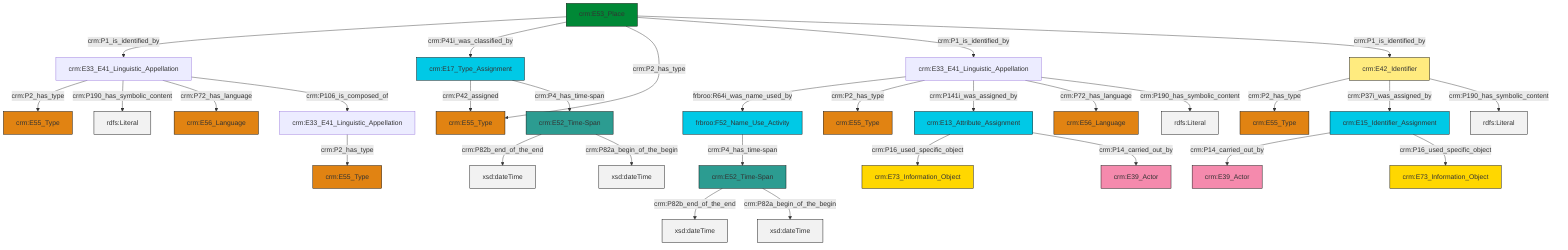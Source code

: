 graph TD
classDef Literal fill:#f2f2f2,stroke:#000000;
classDef CRM_Entity fill:#FFFFFF,stroke:#000000;
classDef Temporal_Entity fill:#00C9E6, stroke:#000000;
classDef Type fill:#E18312, stroke:#000000;
classDef Time-Span fill:#2C9C91, stroke:#000000;
classDef Appellation fill:#FFEB7F, stroke:#000000;
classDef Place fill:#008836, stroke:#000000;
classDef Persistent_Item fill:#B266B2, stroke:#000000;
classDef Conceptual_Object fill:#FFD700, stroke:#000000;
classDef Physical_Thing fill:#D2B48C, stroke:#000000;
classDef Actor fill:#f58aad, stroke:#000000;
classDef PC_Classes fill:#4ce600, stroke:#000000;
classDef Multi fill:#cccccc,stroke:#000000;

0["crm:E52_Time-Span"]:::Time-Span -->|crm:P82b_end_of_the_end| 1[xsd:dateTime]:::Literal
4["crm:E42_Identifier"]:::Appellation -->|crm:P2_has_type| 8["crm:E55_Type"]:::Type
9["crm:E33_E41_Linguistic_Appellation"]:::Default -->|frbroo:R64i_was_name_used_by| 10["frbroo:F52_Name_Use_Activity"]:::Temporal_Entity
11["crm:E33_E41_Linguistic_Appellation"]:::Default -->|crm:P2_has_type| 2["crm:E55_Type"]:::Type
10["frbroo:F52_Name_Use_Activity"]:::Temporal_Entity -->|crm:P4_has_time-span| 0["crm:E52_Time-Span"]:::Time-Span
15["crm:E53_Place"]:::Place -->|crm:P1_is_identified_by| 11["crm:E33_E41_Linguistic_Appellation"]:::Default
11["crm:E33_E41_Linguistic_Appellation"]:::Default -->|crm:P190_has_symbolic_content| 25[rdfs:Literal]:::Literal
15["crm:E53_Place"]:::Place -->|crm:P41i_was_classified_by| 26["crm:E17_Type_Assignment"]:::Temporal_Entity
27["crm:E15_Identifier_Assignment"]:::Temporal_Entity -->|crm:P14_carried_out_by| 23["crm:E39_Actor"]:::Actor
31["crm:E13_Attribute_Assignment"]:::Temporal_Entity -->|crm:P16_used_specific_object| 32["crm:E73_Information_Object"]:::Conceptual_Object
11["crm:E33_E41_Linguistic_Appellation"]:::Default -->|crm:P72_has_language| 13["crm:E56_Language"]:::Type
15["crm:E53_Place"]:::Place -->|crm:P2_has_type| 29["crm:E55_Type"]:::Type
33["crm:E33_E41_Linguistic_Appellation"]:::Default -->|crm:P2_has_type| 6["crm:E55_Type"]:::Type
4["crm:E42_Identifier"]:::Appellation -->|crm:P37i_was_assigned_by| 27["crm:E15_Identifier_Assignment"]:::Temporal_Entity
11["crm:E33_E41_Linguistic_Appellation"]:::Default -->|crm:P106_is_composed_of| 33["crm:E33_E41_Linguistic_Appellation"]:::Default
31["crm:E13_Attribute_Assignment"]:::Temporal_Entity -->|crm:P14_carried_out_by| 16["crm:E39_Actor"]:::Actor
39["crm:E52_Time-Span"]:::Time-Span -->|crm:P82b_end_of_the_end| 40[xsd:dateTime]:::Literal
9["crm:E33_E41_Linguistic_Appellation"]:::Default -->|crm:P2_has_type| 18["crm:E55_Type"]:::Type
0["crm:E52_Time-Span"]:::Time-Span -->|crm:P82a_begin_of_the_begin| 43[xsd:dateTime]:::Literal
9["crm:E33_E41_Linguistic_Appellation"]:::Default -->|crm:P141i_was_assigned_by| 31["crm:E13_Attribute_Assignment"]:::Temporal_Entity
9["crm:E33_E41_Linguistic_Appellation"]:::Default -->|crm:P72_has_language| 44["crm:E56_Language"]:::Type
26["crm:E17_Type_Assignment"]:::Temporal_Entity -->|crm:P42_assigned| 29["crm:E55_Type"]:::Type
4["crm:E42_Identifier"]:::Appellation -->|crm:P190_has_symbolic_content| 46[rdfs:Literal]:::Literal
39["crm:E52_Time-Span"]:::Time-Span -->|crm:P82a_begin_of_the_begin| 49[xsd:dateTime]:::Literal
15["crm:E53_Place"]:::Place -->|crm:P1_is_identified_by| 9["crm:E33_E41_Linguistic_Appellation"]:::Default
26["crm:E17_Type_Assignment"]:::Temporal_Entity -->|crm:P4_has_time-span| 39["crm:E52_Time-Span"]:::Time-Span
27["crm:E15_Identifier_Assignment"]:::Temporal_Entity -->|crm:P16_used_specific_object| 20["crm:E73_Information_Object"]:::Conceptual_Object
9["crm:E33_E41_Linguistic_Appellation"]:::Default -->|crm:P190_has_symbolic_content| 51[rdfs:Literal]:::Literal
15["crm:E53_Place"]:::Place -->|crm:P1_is_identified_by| 4["crm:E42_Identifier"]:::Appellation